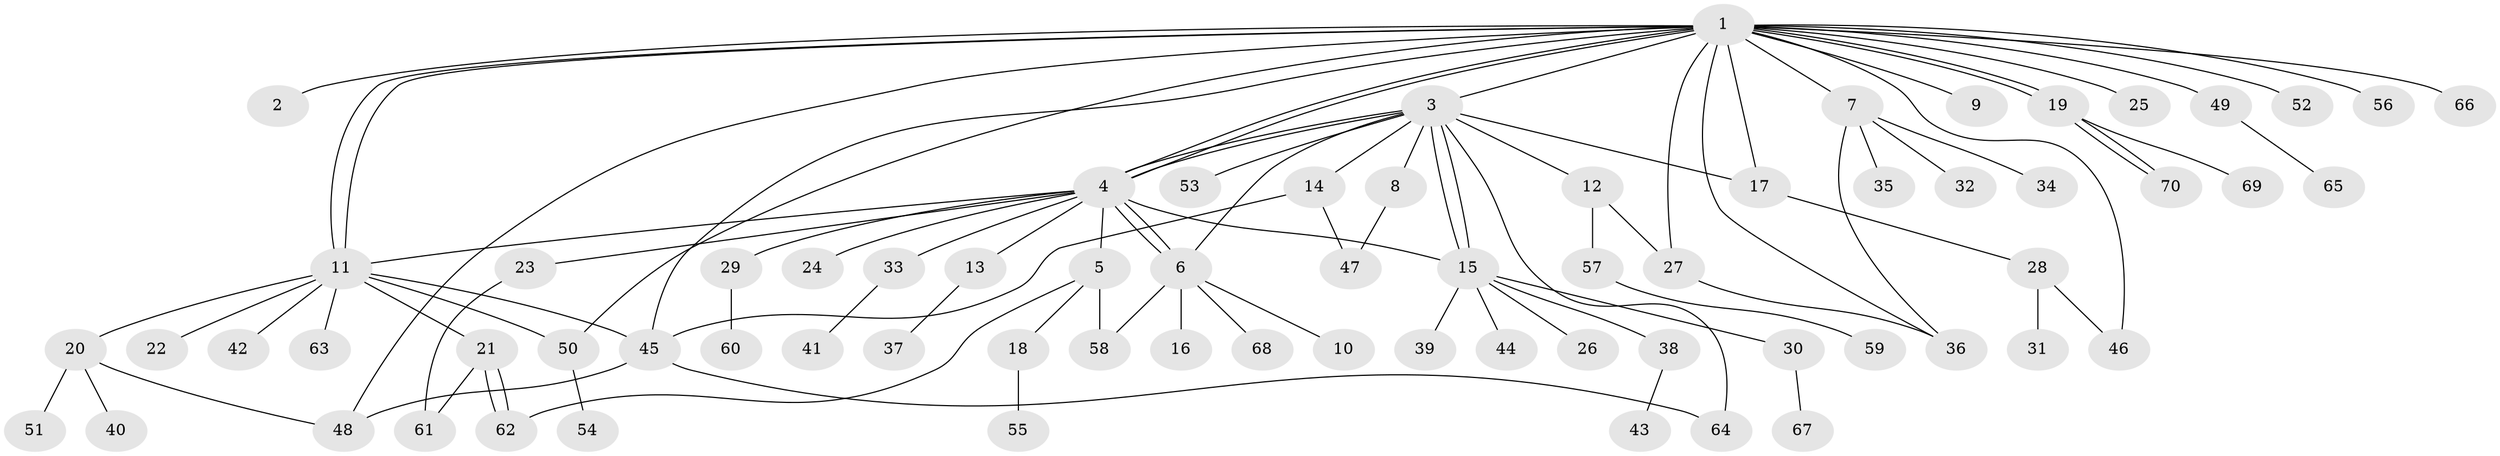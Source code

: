 // Generated by graph-tools (version 1.1) at 2025/14/03/09/25 04:14:26]
// undirected, 70 vertices, 96 edges
graph export_dot {
graph [start="1"]
  node [color=gray90,style=filled];
  1;
  2;
  3;
  4;
  5;
  6;
  7;
  8;
  9;
  10;
  11;
  12;
  13;
  14;
  15;
  16;
  17;
  18;
  19;
  20;
  21;
  22;
  23;
  24;
  25;
  26;
  27;
  28;
  29;
  30;
  31;
  32;
  33;
  34;
  35;
  36;
  37;
  38;
  39;
  40;
  41;
  42;
  43;
  44;
  45;
  46;
  47;
  48;
  49;
  50;
  51;
  52;
  53;
  54;
  55;
  56;
  57;
  58;
  59;
  60;
  61;
  62;
  63;
  64;
  65;
  66;
  67;
  68;
  69;
  70;
  1 -- 2;
  1 -- 3;
  1 -- 4;
  1 -- 4;
  1 -- 7;
  1 -- 9;
  1 -- 11;
  1 -- 11;
  1 -- 17;
  1 -- 19;
  1 -- 19;
  1 -- 25;
  1 -- 27;
  1 -- 36;
  1 -- 45;
  1 -- 46;
  1 -- 48;
  1 -- 49;
  1 -- 50;
  1 -- 52;
  1 -- 56;
  1 -- 66;
  3 -- 4;
  3 -- 4;
  3 -- 6;
  3 -- 8;
  3 -- 12;
  3 -- 14;
  3 -- 15;
  3 -- 15;
  3 -- 17;
  3 -- 53;
  3 -- 64;
  4 -- 5;
  4 -- 6;
  4 -- 6;
  4 -- 11;
  4 -- 13;
  4 -- 15;
  4 -- 23;
  4 -- 24;
  4 -- 29;
  4 -- 33;
  5 -- 18;
  5 -- 58;
  5 -- 62;
  6 -- 10;
  6 -- 16;
  6 -- 58;
  6 -- 68;
  7 -- 32;
  7 -- 34;
  7 -- 35;
  7 -- 36;
  8 -- 47;
  11 -- 20;
  11 -- 21;
  11 -- 22;
  11 -- 42;
  11 -- 45;
  11 -- 50;
  11 -- 63;
  12 -- 27;
  12 -- 57;
  13 -- 37;
  14 -- 45;
  14 -- 47;
  15 -- 26;
  15 -- 30;
  15 -- 38;
  15 -- 39;
  15 -- 44;
  17 -- 28;
  18 -- 55;
  19 -- 69;
  19 -- 70;
  19 -- 70;
  20 -- 40;
  20 -- 48;
  20 -- 51;
  21 -- 61;
  21 -- 62;
  21 -- 62;
  23 -- 61;
  27 -- 36;
  28 -- 31;
  28 -- 46;
  29 -- 60;
  30 -- 67;
  33 -- 41;
  38 -- 43;
  45 -- 48;
  45 -- 64;
  49 -- 65;
  50 -- 54;
  57 -- 59;
}

